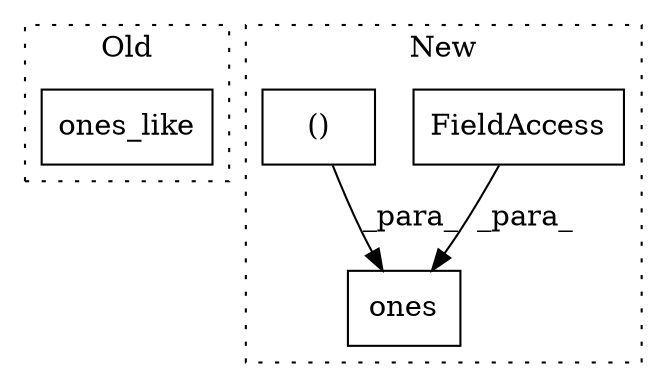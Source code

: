digraph G {
subgraph cluster0 {
1 [label="ones_like" a="32" s="2637,2661" l="10,1" shape="box"];
label = "Old";
style="dotted";
}
subgraph cluster1 {
2 [label="ones" a="32" s="3077,3143" l="12,1" shape="box"];
3 [label="FieldAccess" a="22" s="3131" l="12" shape="box"];
4 [label="()" a="106" s="3089" l="40" shape="box"];
label = "New";
style="dotted";
}
3 -> 2 [label="_para_"];
4 -> 2 [label="_para_"];
}